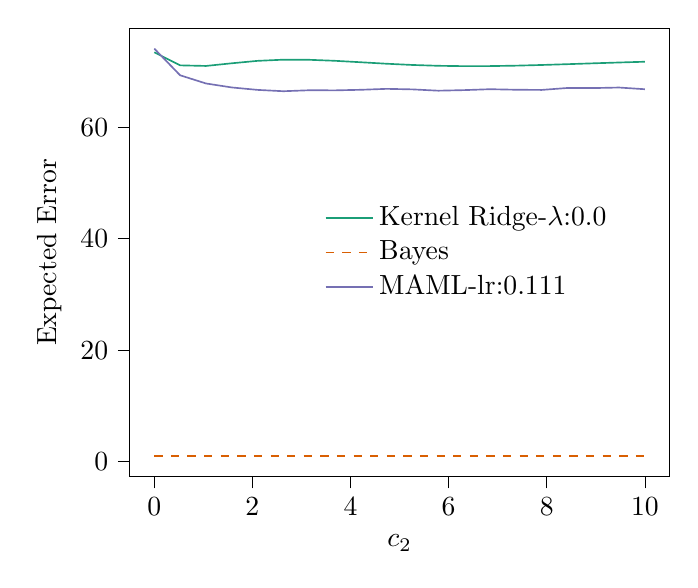 % This file was created with tikzplotlib v0.10.1.
\begin{tikzpicture}

\definecolor{chocolate217952}{RGB}{217,95,2}
\definecolor{darkcyan27158119}{RGB}{27,158,119}
\definecolor{darkgray176}{RGB}{176,176,176}
\definecolor{lightslategray117112179}{RGB}{117,112,179}

\begin{axis}[
legend cell align={left},
legend style={fill opacity=0.8, draw opacity=1, text opacity=1, at={(0.91,0.5)}, anchor=east, draw=none},
tick align=outside,
tick pos=left,
x grid style={darkgray176},
xlabel={\(\displaystyle c_{2}\)},
xmin=-0.499, xmax=10.5,
xtick style={color=black},
y grid style={darkgray176},
ylabel={Expected Error},
ymin=-2.654, ymax=77.723,
ytick style={color=black}
]
\addplot [semithick, darkcyan27158119]
table {%
0.001 73.407
0.527 71.066
1.054 70.959
1.58 71.437
2.106 71.873
2.632 72.082
3.159 72.062
3.685 71.881
4.211 71.622
4.737 71.356
5.264 71.135
5.79 70.987
6.316 70.922
6.842 70.935
7.369 71.011
7.895 71.132
8.421 71.277
8.947 71.43
9.474 71.579
10 71.715
};
\addlegendentry{Kernel Ridge-$\lambda$:0.0}
\addplot [semithick, chocolate217952, dashed]
table {%
0.001 1.0
0.527 1.0
1.054 1.0
1.58 1.0
2.106 1.0
2.632 1.0
3.159 1.0
3.685 1.0
4.211 1.0
4.737 1.0
5.264 1.0
5.79 1.0
6.316 1.0
6.842 1.0
7.369 1.0
7.895 1.0
8.421 1.0
8.947 1.0
9.474 1.0
10 1.0
};
\addlegendentry{Bayes}
\addplot [semithick, lightslategray117112179]
table {%
0.001 74.069
0.527 69.289
1.054 67.819
1.58 67.105
2.106 66.666
2.632 66.428
3.159 66.602
3.685 66.583
4.211 66.685
4.737 66.854
5.264 66.757
5.79 66.523
6.316 66.626
6.842 66.79
7.369 66.694
7.895 66.66
8.421 67.01
8.947 66.992
9.474 67.09
10 66.786
};
\addlegendentry{MAML-lr:0.111}
\end{axis}

\end{tikzpicture}

